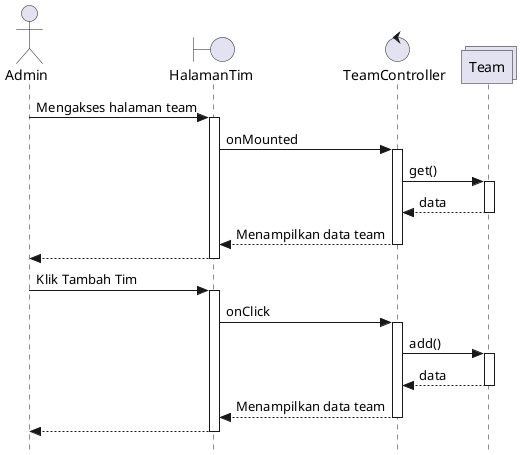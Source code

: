 @startuml "team"
skinparam style strictuml

actor Admin
boundary HalamanTim as View
control TeamController as Controller
collections Team as Collection

Admin -> View ++ : Mengakses halaman team
  View -> Controller ++: onMounted
    Controller -> Collection ++ : get()
    return data
  return Menampilkan data team
return

Admin -> View ++ : Klik Tambah Tim
  View -> Controller ++: onClick
    Controller -> Collection ++ : add()
    return data
  return Menampilkan data team
return

@enduml